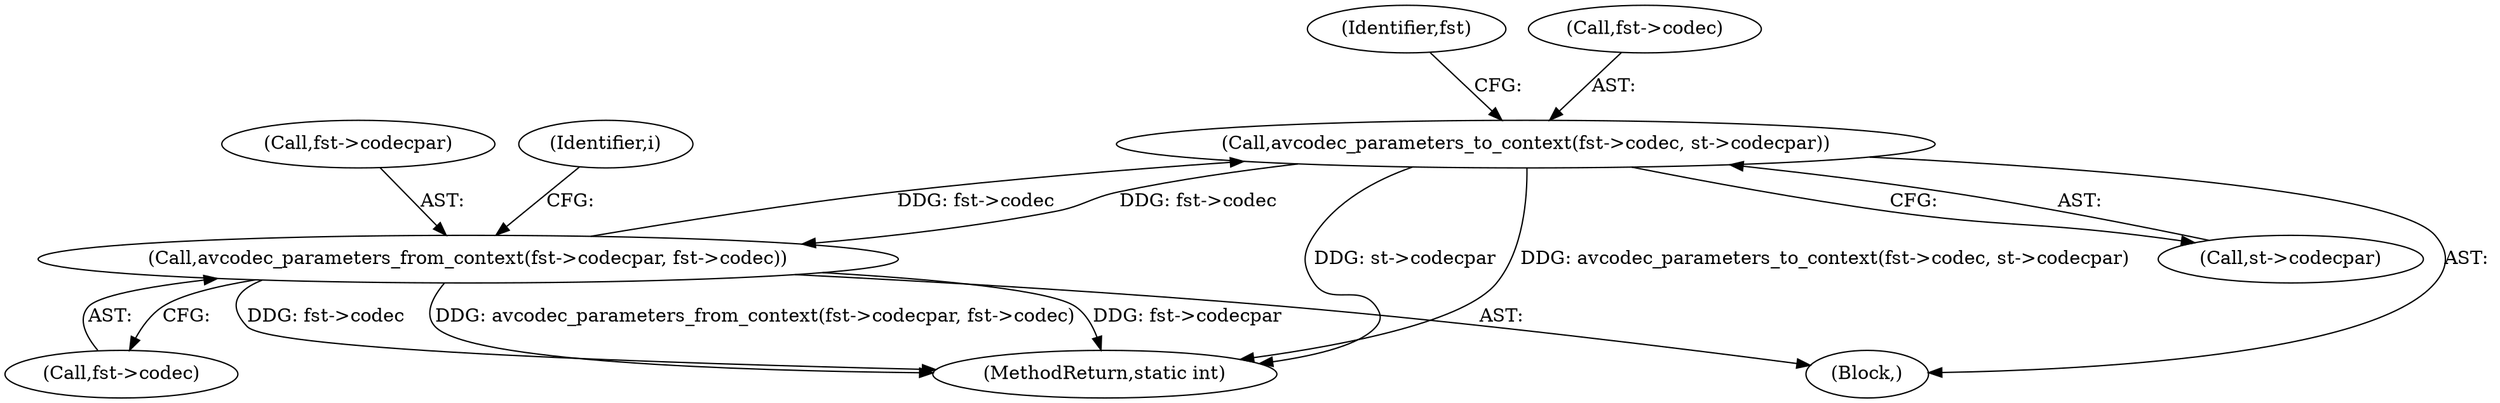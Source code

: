 digraph "0_FFmpeg_a5d25faa3f4b18dac737fdb35d0dd68eb0dc2156@pointer" {
"1000628" [label="(Call,avcodec_parameters_to_context(fst->codec, st->codecpar))"];
"1000635" [label="(Call,avcodec_parameters_from_context(fst->codecpar, fst->codec))"];
"1000628" [label="(Call,avcodec_parameters_to_context(fst->codec, st->codecpar))"];
"1000611" [label="(Block,)"];
"1000635" [label="(Call,avcodec_parameters_from_context(fst->codecpar, fst->codec))"];
"1000637" [label="(Identifier,fst)"];
"1000632" [label="(Call,st->codecpar)"];
"1000636" [label="(Call,fst->codecpar)"];
"1000610" [label="(Identifier,i)"];
"1000639" [label="(Call,fst->codec)"];
"1000628" [label="(Call,avcodec_parameters_to_context(fst->codec, st->codecpar))"];
"1000629" [label="(Call,fst->codec)"];
"1000706" [label="(MethodReturn,static int)"];
"1000628" -> "1000611"  [label="AST: "];
"1000628" -> "1000632"  [label="CFG: "];
"1000629" -> "1000628"  [label="AST: "];
"1000632" -> "1000628"  [label="AST: "];
"1000637" -> "1000628"  [label="CFG: "];
"1000628" -> "1000706"  [label="DDG: st->codecpar"];
"1000628" -> "1000706"  [label="DDG: avcodec_parameters_to_context(fst->codec, st->codecpar)"];
"1000635" -> "1000628"  [label="DDG: fst->codec"];
"1000628" -> "1000635"  [label="DDG: fst->codec"];
"1000635" -> "1000611"  [label="AST: "];
"1000635" -> "1000639"  [label="CFG: "];
"1000636" -> "1000635"  [label="AST: "];
"1000639" -> "1000635"  [label="AST: "];
"1000610" -> "1000635"  [label="CFG: "];
"1000635" -> "1000706"  [label="DDG: fst->codec"];
"1000635" -> "1000706"  [label="DDG: avcodec_parameters_from_context(fst->codecpar, fst->codec)"];
"1000635" -> "1000706"  [label="DDG: fst->codecpar"];
}
